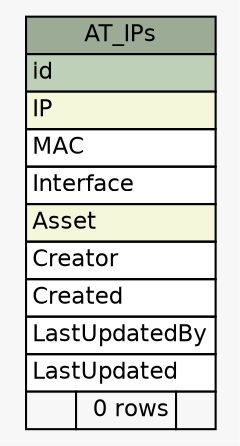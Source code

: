 // dot 2.28.0 on Linux 3.2.21-1.32.6.amzn1.x86_64
// SchemaSpy rev 590
digraph "AT_IPs" {
  graph [
    rankdir="RL"
    bgcolor="#f7f7f7"
    nodesep="0.18"
    ranksep="0.46"
    fontname="Helvetica"
    fontsize="11"
  ];
  node [
    fontname="Helvetica"
    fontsize="11"
    shape="plaintext"
  ];
  edge [
    arrowsize="0.8"
  ];
  "AT_IPs" [
    label=<
    <TABLE BORDER="0" CELLBORDER="1" CELLSPACING="0" BGCOLOR="#ffffff">
      <TR><TD COLSPAN="3" BGCOLOR="#9bab96" ALIGN="CENTER">AT_IPs</TD></TR>
      <TR><TD PORT="id" COLSPAN="3" BGCOLOR="#bed1b8" ALIGN="LEFT">id</TD></TR>
      <TR><TD PORT="IP" COLSPAN="3" BGCOLOR="#f4f7da" ALIGN="LEFT">IP</TD></TR>
      <TR><TD PORT="MAC" COLSPAN="3" ALIGN="LEFT">MAC</TD></TR>
      <TR><TD PORT="Interface" COLSPAN="3" ALIGN="LEFT">Interface</TD></TR>
      <TR><TD PORT="Asset" COLSPAN="3" BGCOLOR="#f4f7da" ALIGN="LEFT">Asset</TD></TR>
      <TR><TD PORT="Creator" COLSPAN="3" ALIGN="LEFT">Creator</TD></TR>
      <TR><TD PORT="Created" COLSPAN="3" ALIGN="LEFT">Created</TD></TR>
      <TR><TD PORT="LastUpdatedBy" COLSPAN="3" ALIGN="LEFT">LastUpdatedBy</TD></TR>
      <TR><TD PORT="LastUpdated" COLSPAN="3" ALIGN="LEFT">LastUpdated</TD></TR>
      <TR><TD ALIGN="LEFT" BGCOLOR="#f7f7f7">  </TD><TD ALIGN="RIGHT" BGCOLOR="#f7f7f7">0 rows</TD><TD ALIGN="RIGHT" BGCOLOR="#f7f7f7">  </TD></TR>
    </TABLE>>
    URL="tables/AT_IPs.html"
    tooltip="AT_IPs"
  ];
}
